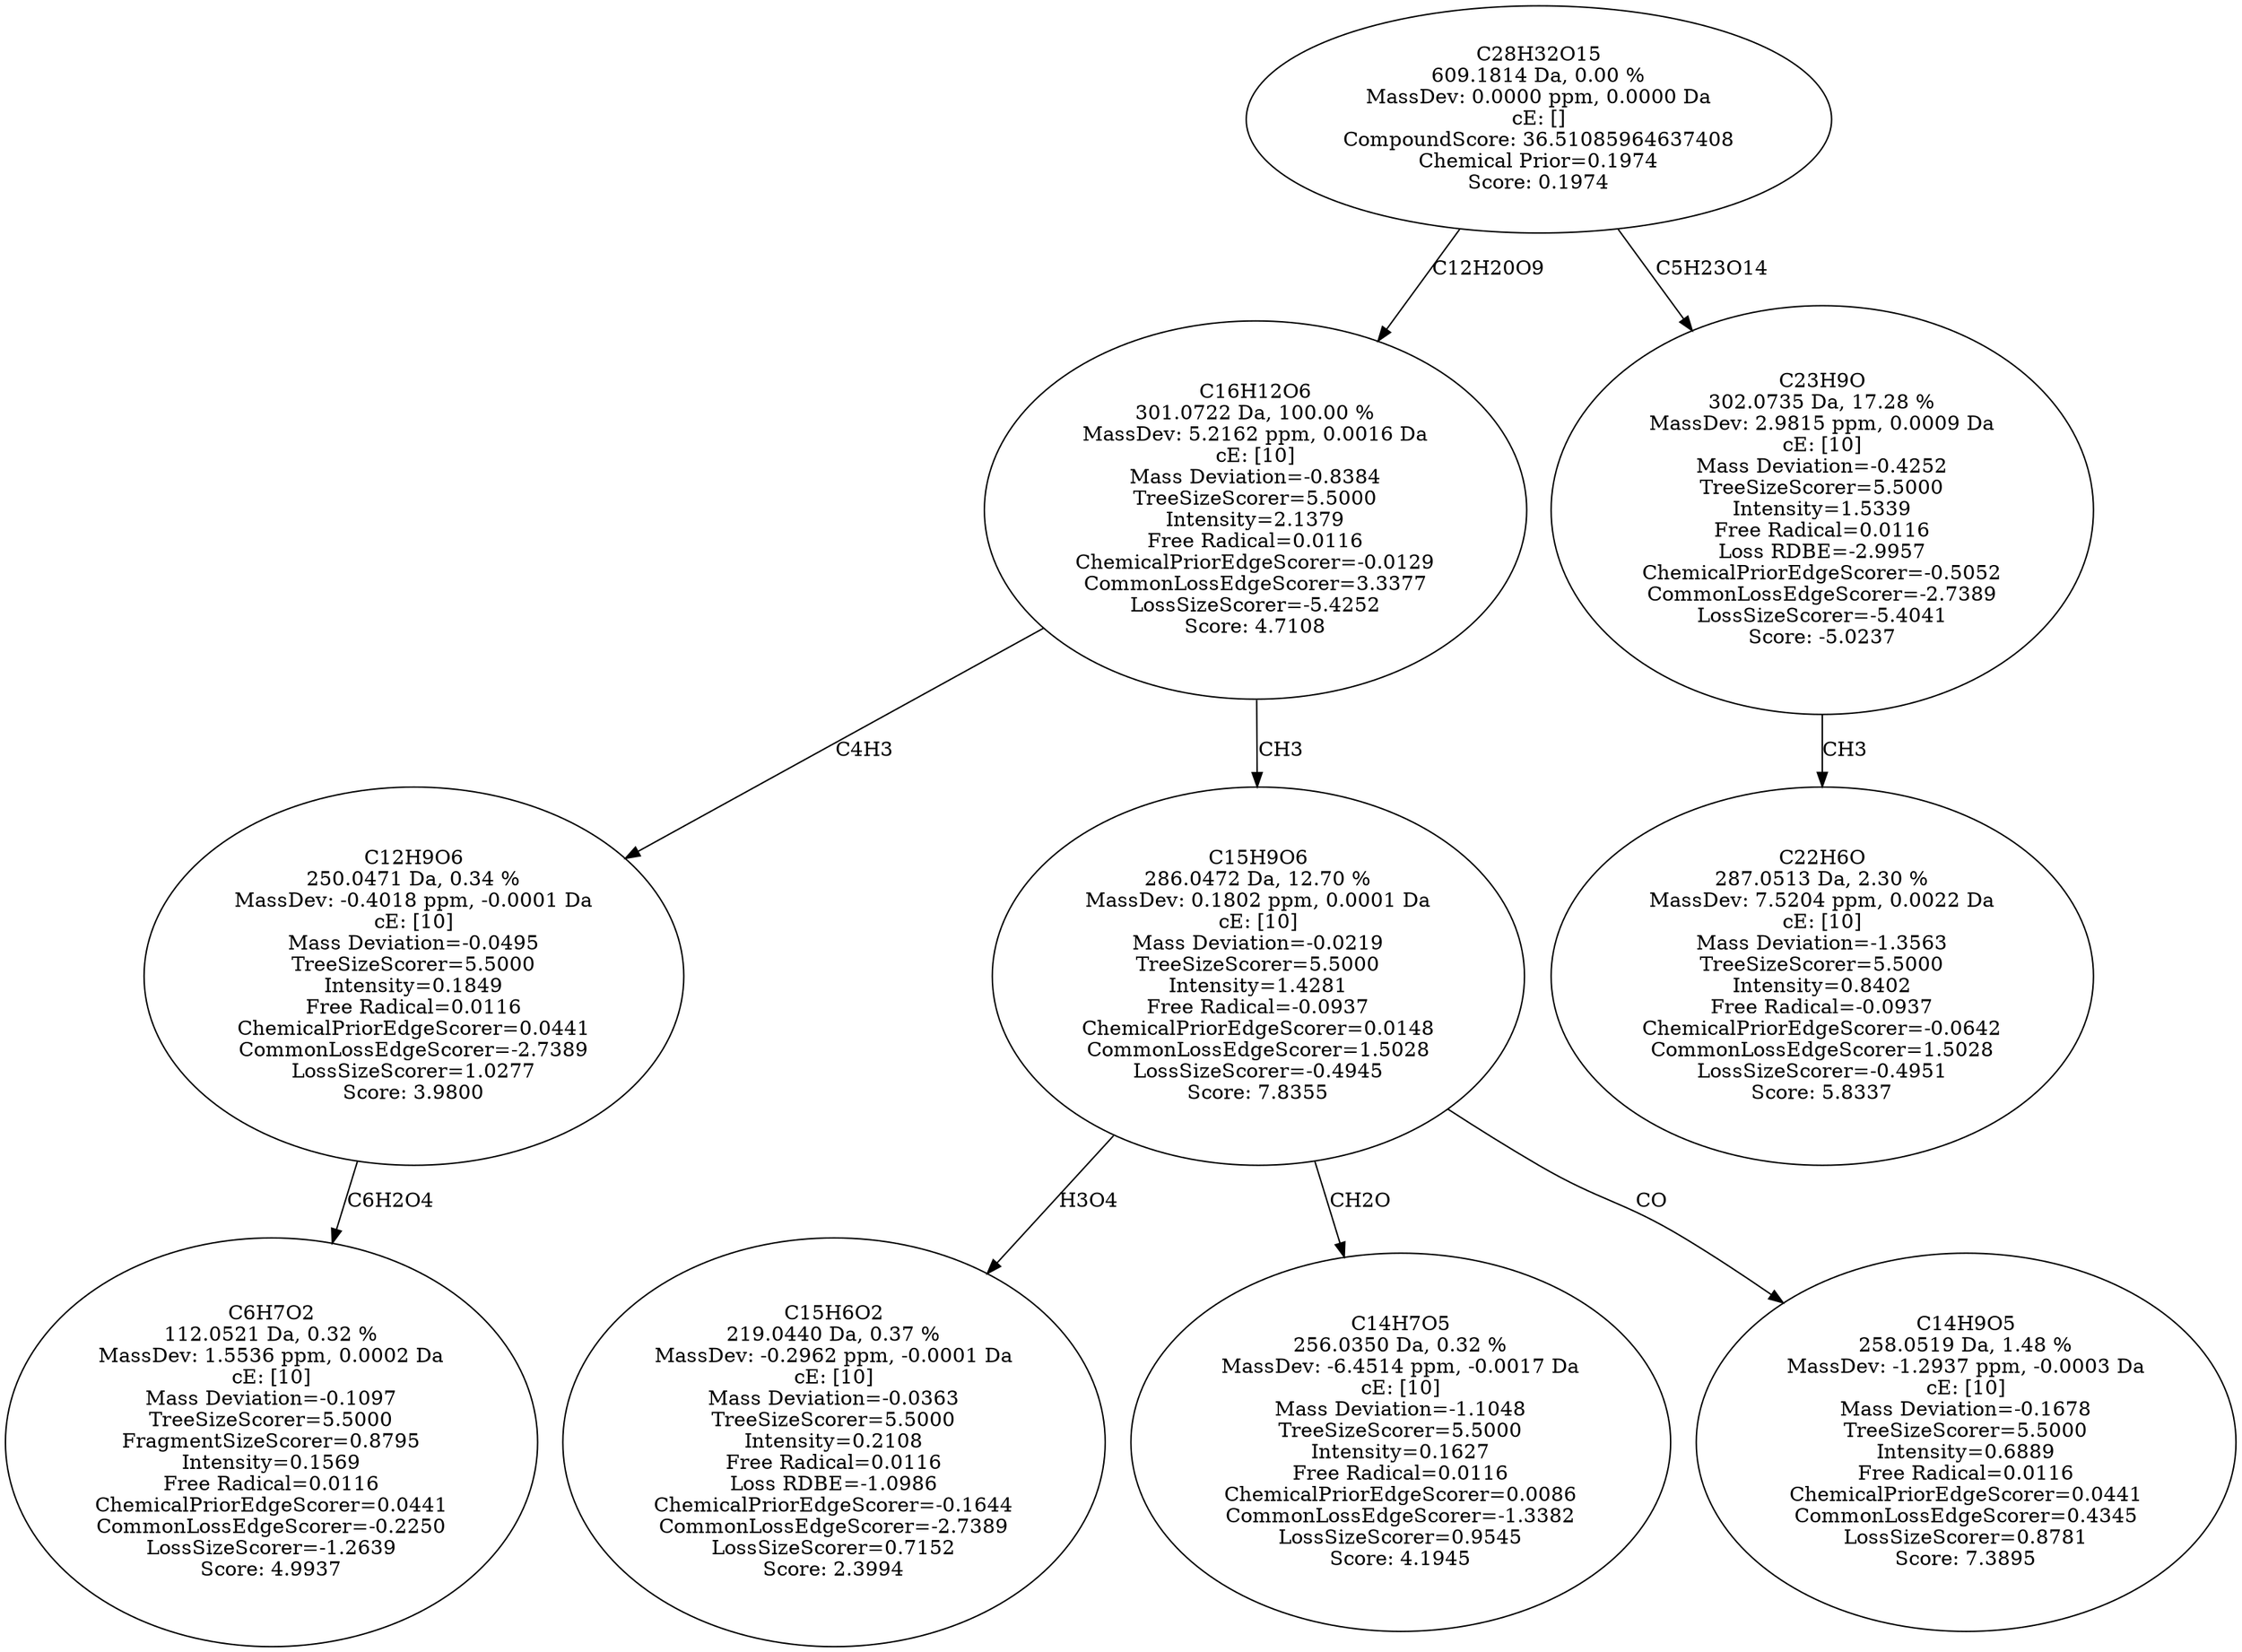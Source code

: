 strict digraph {
v1 [label="C6H7O2\n112.0521 Da, 0.32 %\nMassDev: 1.5536 ppm, 0.0002 Da\ncE: [10]\nMass Deviation=-0.1097\nTreeSizeScorer=5.5000\nFragmentSizeScorer=0.8795\nIntensity=0.1569\nFree Radical=0.0116\nChemicalPriorEdgeScorer=0.0441\nCommonLossEdgeScorer=-0.2250\nLossSizeScorer=-1.2639\nScore: 4.9937"];
v2 [label="C12H9O6\n250.0471 Da, 0.34 %\nMassDev: -0.4018 ppm, -0.0001 Da\ncE: [10]\nMass Deviation=-0.0495\nTreeSizeScorer=5.5000\nIntensity=0.1849\nFree Radical=0.0116\nChemicalPriorEdgeScorer=0.0441\nCommonLossEdgeScorer=-2.7389\nLossSizeScorer=1.0277\nScore: 3.9800"];
v3 [label="C15H6O2\n219.0440 Da, 0.37 %\nMassDev: -0.2962 ppm, -0.0001 Da\ncE: [10]\nMass Deviation=-0.0363\nTreeSizeScorer=5.5000\nIntensity=0.2108\nFree Radical=0.0116\nLoss RDBE=-1.0986\nChemicalPriorEdgeScorer=-0.1644\nCommonLossEdgeScorer=-2.7389\nLossSizeScorer=0.7152\nScore: 2.3994"];
v4 [label="C14H7O5\n256.0350 Da, 0.32 %\nMassDev: -6.4514 ppm, -0.0017 Da\ncE: [10]\nMass Deviation=-1.1048\nTreeSizeScorer=5.5000\nIntensity=0.1627\nFree Radical=0.0116\nChemicalPriorEdgeScorer=0.0086\nCommonLossEdgeScorer=-1.3382\nLossSizeScorer=0.9545\nScore: 4.1945"];
v5 [label="C14H9O5\n258.0519 Da, 1.48 %\nMassDev: -1.2937 ppm, -0.0003 Da\ncE: [10]\nMass Deviation=-0.1678\nTreeSizeScorer=5.5000\nIntensity=0.6889\nFree Radical=0.0116\nChemicalPriorEdgeScorer=0.0441\nCommonLossEdgeScorer=0.4345\nLossSizeScorer=0.8781\nScore: 7.3895"];
v6 [label="C15H9O6\n286.0472 Da, 12.70 %\nMassDev: 0.1802 ppm, 0.0001 Da\ncE: [10]\nMass Deviation=-0.0219\nTreeSizeScorer=5.5000\nIntensity=1.4281\nFree Radical=-0.0937\nChemicalPriorEdgeScorer=0.0148\nCommonLossEdgeScorer=1.5028\nLossSizeScorer=-0.4945\nScore: 7.8355"];
v7 [label="C16H12O6\n301.0722 Da, 100.00 %\nMassDev: 5.2162 ppm, 0.0016 Da\ncE: [10]\nMass Deviation=-0.8384\nTreeSizeScorer=5.5000\nIntensity=2.1379\nFree Radical=0.0116\nChemicalPriorEdgeScorer=-0.0129\nCommonLossEdgeScorer=3.3377\nLossSizeScorer=-5.4252\nScore: 4.7108"];
v8 [label="C22H6O\n287.0513 Da, 2.30 %\nMassDev: 7.5204 ppm, 0.0022 Da\ncE: [10]\nMass Deviation=-1.3563\nTreeSizeScorer=5.5000\nIntensity=0.8402\nFree Radical=-0.0937\nChemicalPriorEdgeScorer=-0.0642\nCommonLossEdgeScorer=1.5028\nLossSizeScorer=-0.4951\nScore: 5.8337"];
v9 [label="C23H9O\n302.0735 Da, 17.28 %\nMassDev: 2.9815 ppm, 0.0009 Da\ncE: [10]\nMass Deviation=-0.4252\nTreeSizeScorer=5.5000\nIntensity=1.5339\nFree Radical=0.0116\nLoss RDBE=-2.9957\nChemicalPriorEdgeScorer=-0.5052\nCommonLossEdgeScorer=-2.7389\nLossSizeScorer=-5.4041\nScore: -5.0237"];
v10 [label="C28H32O15\n609.1814 Da, 0.00 %\nMassDev: 0.0000 ppm, 0.0000 Da\ncE: []\nCompoundScore: 36.51085964637408\nChemical Prior=0.1974\nScore: 0.1974"];
v2 -> v1 [label="C6H2O4"];
v7 -> v2 [label="C4H3"];
v6 -> v3 [label="H3O4"];
v6 -> v4 [label="CH2O"];
v6 -> v5 [label="CO"];
v7 -> v6 [label="CH3"];
v10 -> v7 [label="C12H20O9"];
v9 -> v8 [label="CH3"];
v10 -> v9 [label="C5H23O14"];
}